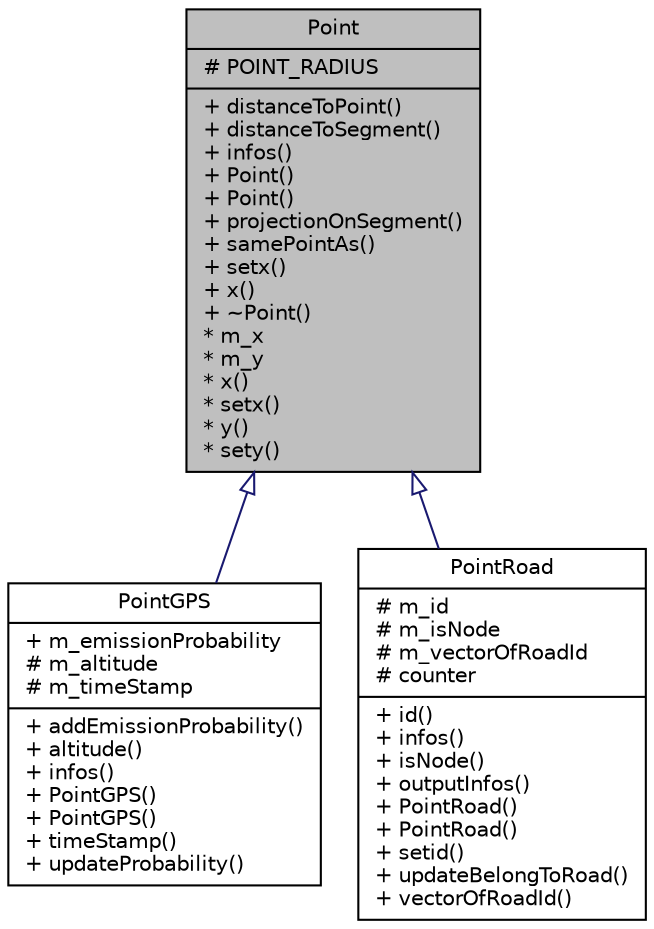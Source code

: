digraph "Point"
{
 // INTERACTIVE_SVG=YES
  bgcolor="transparent";
  edge [fontname="Helvetica",fontsize="10",labelfontname="Helvetica",labelfontsize="10"];
  node [fontname="Helvetica",fontsize="10",shape=record];
  Node1 [label="{Point\n|# POINT_RADIUS\l|+ distanceToPoint()\l+ distanceToSegment()\l+ infos()\l+ Point()\l+ Point()\l+ projectionOnSegment()\l+ samePointAs()\l+ setx()\l+ x()\l+ ~Point()\l* m_x\l* m_y\l* x()\l* setx()\l* y()\l* sety()\l}",height=0.2,width=0.4,color="black", fillcolor="grey75", style="filled", fontcolor="black"];
  Node1 -> Node2 [dir="back",color="midnightblue",fontsize="10",style="solid",arrowtail="onormal",fontname="Helvetica"];
  Node2 [label="{PointGPS\n|+ m_emissionProbability\l# m_altitude\l# m_timeStamp\l|+ addEmissionProbability()\l+ altitude()\l+ infos()\l+ PointGPS()\l+ PointGPS()\l+ timeStamp()\l+ updateProbability()\l}",height=0.2,width=0.4,color="black",URL="$class_point_g_p_s.html"];
  Node1 -> Node3 [dir="back",color="midnightblue",fontsize="10",style="solid",arrowtail="onormal",fontname="Helvetica"];
  Node3 [label="{PointRoad\n|# m_id\l# m_isNode\l# m_vectorOfRoadId\l# counter\l|+ id()\l+ infos()\l+ isNode()\l+ outputInfos()\l+ PointRoad()\l+ PointRoad()\l+ setid()\l+ updateBelongToRoad()\l+ vectorOfRoadId()\l}",height=0.2,width=0.4,color="black",URL="$class_point_road.html"];
}
